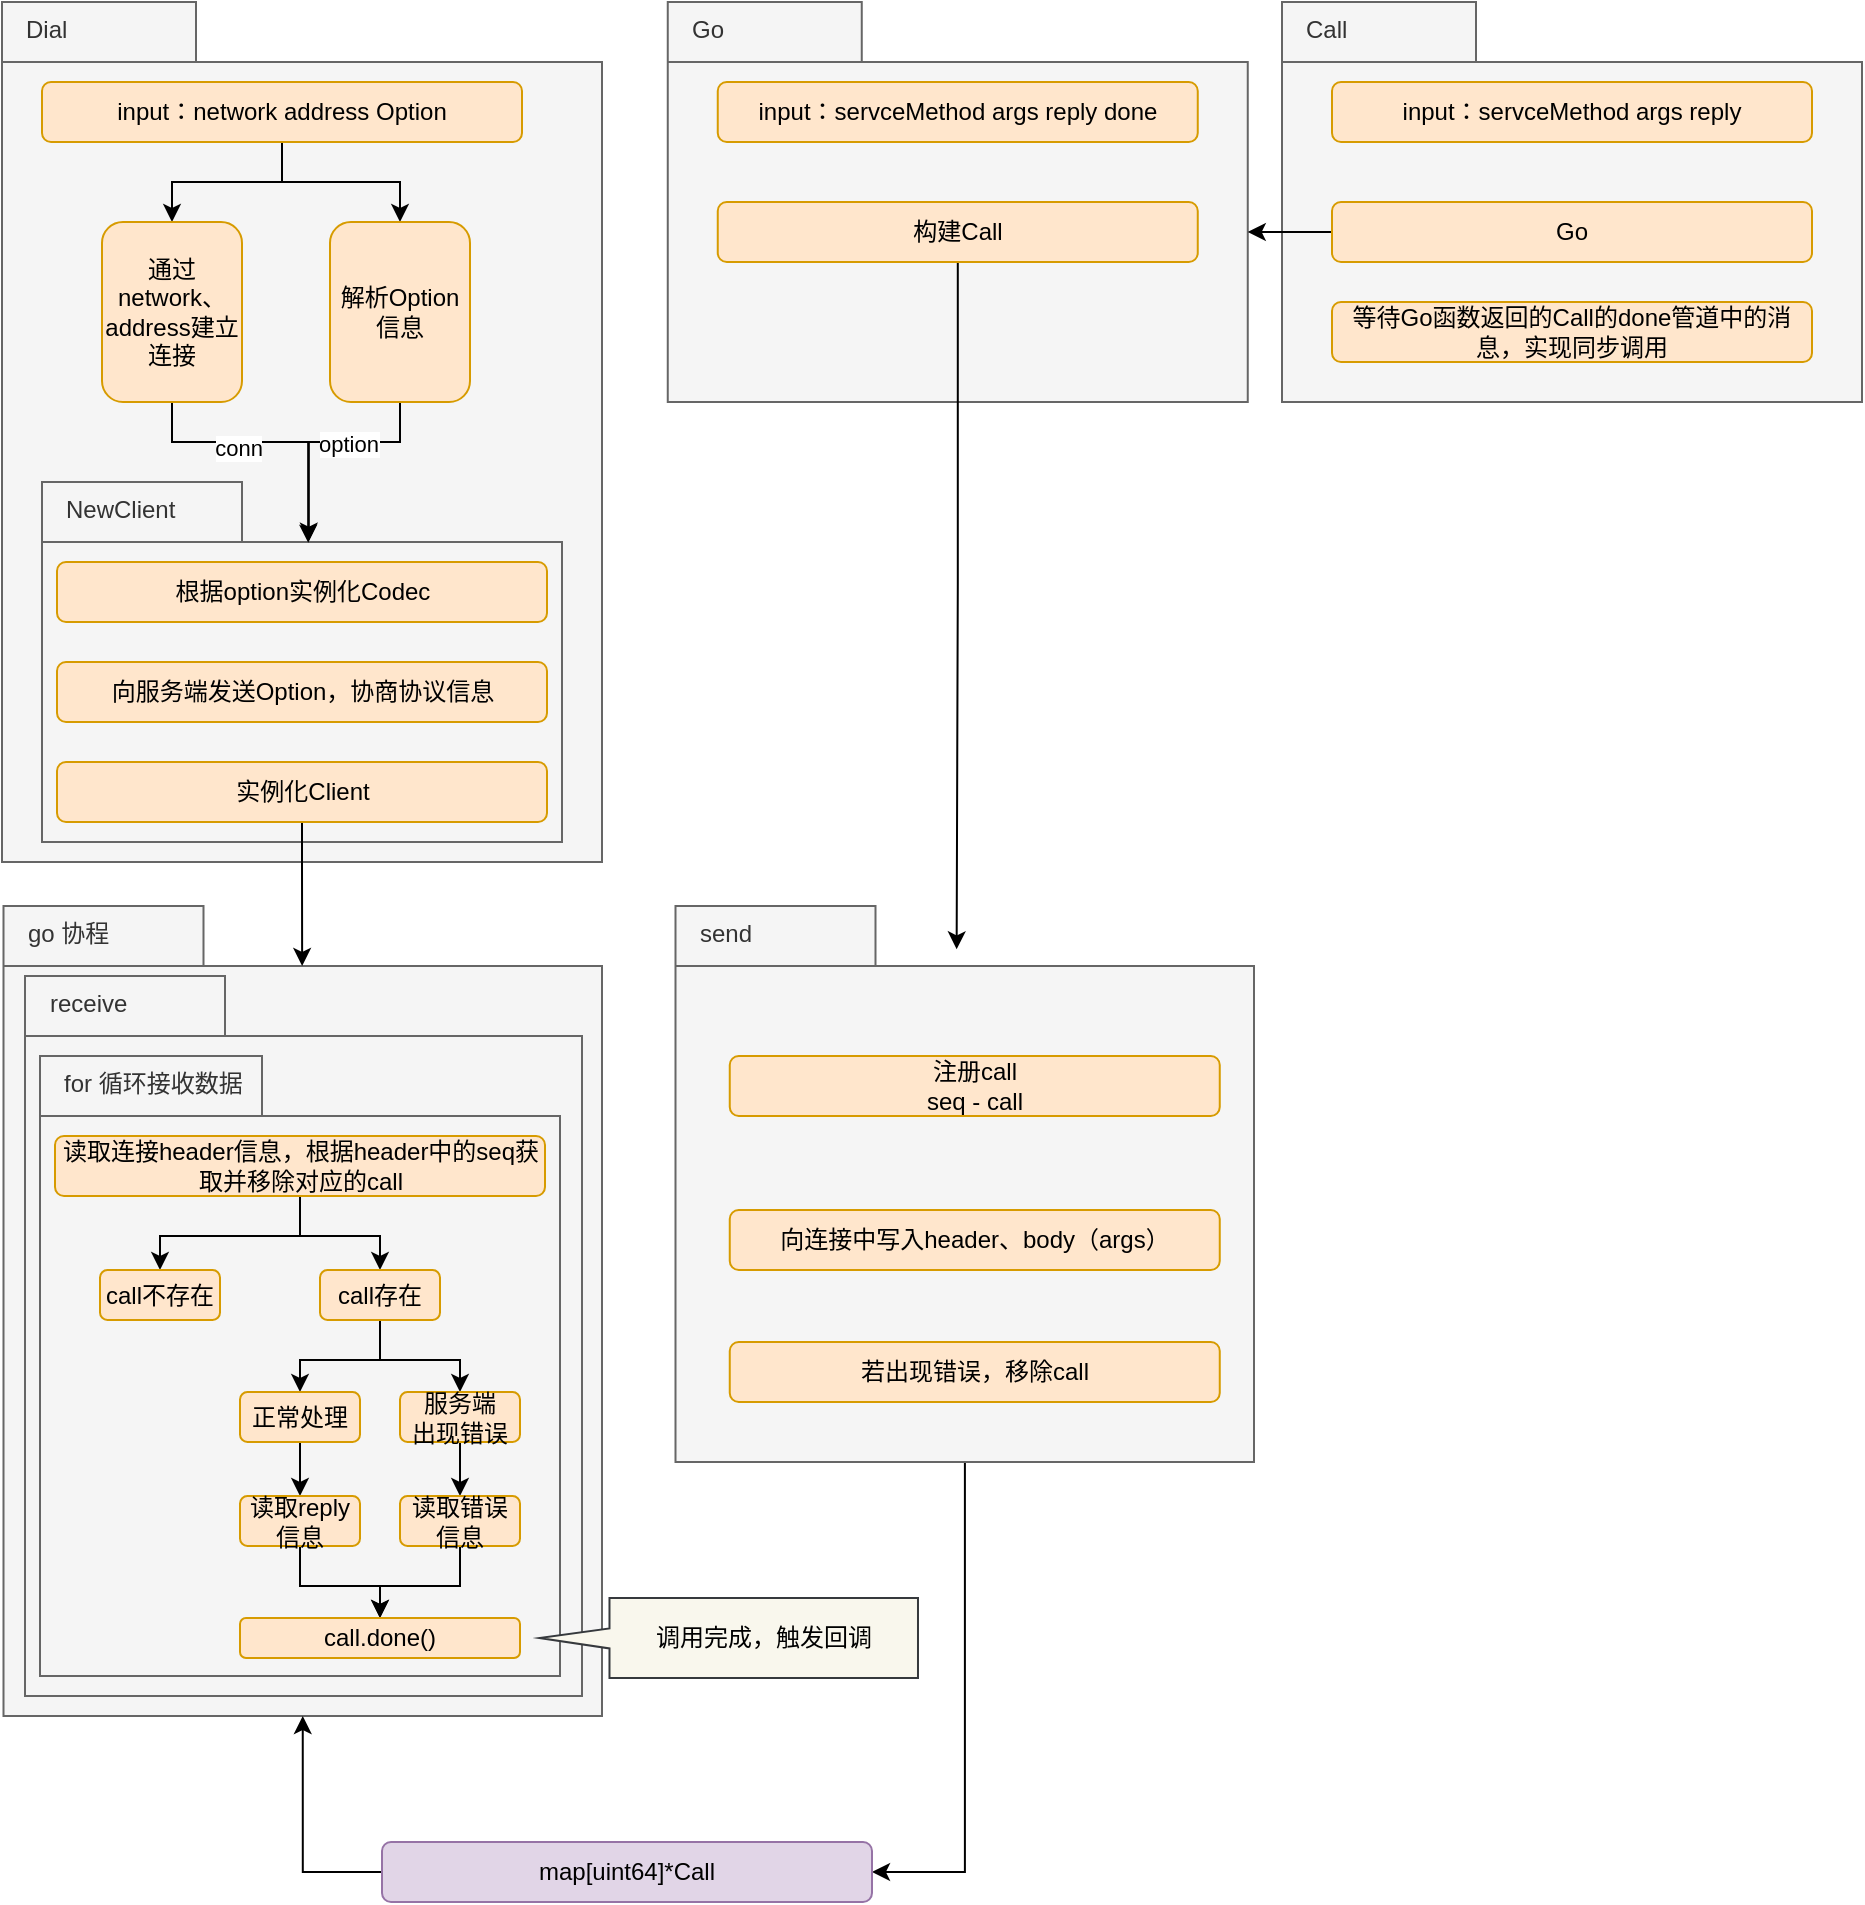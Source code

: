 <mxfile version="20.3.0" type="device"><diagram id="nw60BPX1eLSMkhEuZZXY" name="第 1 页"><mxGraphModel dx="1234" dy="816" grid="1" gridSize="10" guides="1" tooltips="1" connect="1" arrows="1" fold="1" page="1" pageScale="1" pageWidth="827" pageHeight="1169" math="0" shadow="0"><root><mxCell id="0"/><mxCell id="1" parent="0"/><mxCell id="bwinKlc9O4XNr5I7LouJ-18" value="go 协程" style="shape=folder;html=1;tabWidth=100;tabHeight=30;tabPosition=left;align=left;verticalAlign=top;spacingLeft=10;whiteSpace=wrap;fillColor=#f5f5f5;fontColor=#333333;strokeColor=#666666;" vertex="1" parent="1"><mxGeometry x="80.75" y="542" width="299.25" height="405" as="geometry"/></mxCell><mxCell id="bwinKlc9O4XNr5I7LouJ-36" value="receive" style="shape=folder;html=1;tabWidth=100;tabHeight=30;tabPosition=left;align=left;verticalAlign=top;spacingLeft=10;whiteSpace=wrap;fillColor=#f5f5f5;fontColor=#333333;strokeColor=#666666;" vertex="1" parent="1"><mxGeometry x="91.5" y="577" width="278.5" height="360" as="geometry"/></mxCell><mxCell id="bwinKlc9O4XNr5I7LouJ-1" value="Dial" style="shape=folder;html=1;tabWidth=97;tabHeight=30;tabPosition=left;align=left;verticalAlign=top;spacingLeft=10;whiteSpace=wrap;fillColor=#f5f5f5;fontColor=#333333;strokeColor=#666666;" vertex="1" parent="1"><mxGeometry x="80" y="90" width="300" height="430" as="geometry"/></mxCell><mxCell id="bwinKlc9O4XNr5I7LouJ-8" style="edgeStyle=orthogonalEdgeStyle;rounded=0;orthogonalLoop=1;jettySize=auto;html=1;" edge="1" parent="1" source="bwinKlc9O4XNr5I7LouJ-2" target="bwinKlc9O4XNr5I7LouJ-6"><mxGeometry relative="1" as="geometry"/></mxCell><mxCell id="bwinKlc9O4XNr5I7LouJ-9" style="edgeStyle=orthogonalEdgeStyle;rounded=0;orthogonalLoop=1;jettySize=auto;html=1;" edge="1" parent="1" source="bwinKlc9O4XNr5I7LouJ-2" target="bwinKlc9O4XNr5I7LouJ-7"><mxGeometry relative="1" as="geometry"/></mxCell><mxCell id="bwinKlc9O4XNr5I7LouJ-2" value="input：network address Option" style="rounded=1;whiteSpace=wrap;html=1;fillColor=#ffe6cc;strokeColor=#d79b00;" vertex="1" parent="1"><mxGeometry x="100" y="130" width="240" height="30" as="geometry"/></mxCell><mxCell id="bwinKlc9O4XNr5I7LouJ-3" value="Call" style="shape=folder;html=1;tabWidth=97;tabHeight=30;tabPosition=left;align=left;verticalAlign=top;spacingLeft=10;whiteSpace=wrap;fillColor=#f5f5f5;fontColor=#333333;strokeColor=#666666;" vertex="1" parent="1"><mxGeometry x="720" y="90" width="290" height="200" as="geometry"/></mxCell><mxCell id="bwinKlc9O4XNr5I7LouJ-4" value="Go" style="shape=folder;html=1;tabWidth=97;tabHeight=30;tabPosition=left;align=left;verticalAlign=top;spacingLeft=10;whiteSpace=wrap;fillColor=#f5f5f5;fontColor=#333333;strokeColor=#666666;" vertex="1" parent="1"><mxGeometry x="412.88" y="90" width="290" height="200" as="geometry"/></mxCell><mxCell id="bwinKlc9O4XNr5I7LouJ-5" value="NewClient" style="shape=folder;html=1;tabWidth=100;tabHeight=30;tabPosition=left;align=left;verticalAlign=top;spacingLeft=10;whiteSpace=wrap;fillColor=#f5f5f5;fontColor=#333333;strokeColor=#666666;" vertex="1" parent="1"><mxGeometry x="100" y="330" width="260" height="180" as="geometry"/></mxCell><mxCell id="bwinKlc9O4XNr5I7LouJ-11" style="edgeStyle=orthogonalEdgeStyle;rounded=0;orthogonalLoop=1;jettySize=auto;html=1;entryX=0.513;entryY=0.163;entryDx=0;entryDy=0;entryPerimeter=0;" edge="1" parent="1" source="bwinKlc9O4XNr5I7LouJ-6" target="bwinKlc9O4XNr5I7LouJ-5"><mxGeometry relative="1" as="geometry"/></mxCell><mxCell id="bwinKlc9O4XNr5I7LouJ-13" value="conn" style="edgeLabel;html=1;align=center;verticalAlign=middle;resizable=0;points=[];" vertex="1" connectable="0" parent="bwinKlc9O4XNr5I7LouJ-11"><mxGeometry x="-0.229" y="-2" relative="1" as="geometry"><mxPoint y="1" as="offset"/></mxGeometry></mxCell><mxCell id="bwinKlc9O4XNr5I7LouJ-6" value="通过network、address建立连接" style="rounded=1;whiteSpace=wrap;html=1;fillColor=#ffe6cc;strokeColor=#d79b00;" vertex="1" parent="1"><mxGeometry x="130" y="200" width="70" height="90" as="geometry"/></mxCell><mxCell id="bwinKlc9O4XNr5I7LouJ-12" style="edgeStyle=orthogonalEdgeStyle;rounded=0;orthogonalLoop=1;jettySize=auto;html=1;entryX=0.512;entryY=0.169;entryDx=0;entryDy=0;entryPerimeter=0;" edge="1" parent="1" source="bwinKlc9O4XNr5I7LouJ-7" target="bwinKlc9O4XNr5I7LouJ-5"><mxGeometry relative="1" as="geometry"/></mxCell><mxCell id="bwinKlc9O4XNr5I7LouJ-14" value="option" style="edgeLabel;html=1;align=center;verticalAlign=middle;resizable=0;points=[];" vertex="1" connectable="0" parent="bwinKlc9O4XNr5I7LouJ-12"><mxGeometry x="-0.213" y="1" relative="1" as="geometry"><mxPoint as="offset"/></mxGeometry></mxCell><mxCell id="bwinKlc9O4XNr5I7LouJ-7" value="解析Option信息" style="rounded=1;whiteSpace=wrap;html=1;fillColor=#ffe6cc;strokeColor=#d79b00;" vertex="1" parent="1"><mxGeometry x="244" y="200" width="70" height="90" as="geometry"/></mxCell><mxCell id="bwinKlc9O4XNr5I7LouJ-15" value="根据option实例化Codec" style="rounded=1;whiteSpace=wrap;html=1;fillColor=#ffe6cc;strokeColor=#d79b00;" vertex="1" parent="1"><mxGeometry x="107.5" y="370" width="245" height="30" as="geometry"/></mxCell><mxCell id="bwinKlc9O4XNr5I7LouJ-16" value="向服务端发送Option，协商协议信息" style="rounded=1;whiteSpace=wrap;html=1;fillColor=#ffe6cc;strokeColor=#d79b00;" vertex="1" parent="1"><mxGeometry x="107.5" y="420" width="245" height="30" as="geometry"/></mxCell><mxCell id="bwinKlc9O4XNr5I7LouJ-37" style="edgeStyle=orthogonalEdgeStyle;rounded=0;orthogonalLoop=1;jettySize=auto;html=1;entryX=0.499;entryY=0.074;entryDx=0;entryDy=0;entryPerimeter=0;fontColor=#000000;" edge="1" parent="1" source="bwinKlc9O4XNr5I7LouJ-17" target="bwinKlc9O4XNr5I7LouJ-18"><mxGeometry relative="1" as="geometry"/></mxCell><mxCell id="bwinKlc9O4XNr5I7LouJ-17" value="实例化Client" style="rounded=1;whiteSpace=wrap;html=1;fillColor=#ffe6cc;strokeColor=#d79b00;" vertex="1" parent="1"><mxGeometry x="107.5" y="470" width="245" height="30" as="geometry"/></mxCell><mxCell id="bwinKlc9O4XNr5I7LouJ-19" value="for 循环接收数据" style="shape=folder;html=1;tabWidth=111;tabHeight=30;tabPosition=left;align=left;verticalAlign=top;spacingLeft=10;whiteSpace=wrap;fillColor=#f5f5f5;fontColor=#333333;strokeColor=#666666;" vertex="1" parent="1"><mxGeometry x="99" y="617" width="260" height="310" as="geometry"/></mxCell><mxCell id="bwinKlc9O4XNr5I7LouJ-25" style="edgeStyle=orthogonalEdgeStyle;rounded=0;orthogonalLoop=1;jettySize=auto;html=1;fontColor=#000000;" edge="1" parent="1" source="bwinKlc9O4XNr5I7LouJ-20" target="bwinKlc9O4XNr5I7LouJ-21"><mxGeometry relative="1" as="geometry"/></mxCell><mxCell id="bwinKlc9O4XNr5I7LouJ-26" style="edgeStyle=orthogonalEdgeStyle;rounded=0;orthogonalLoop=1;jettySize=auto;html=1;entryX=0.5;entryY=0;entryDx=0;entryDy=0;fontColor=#000000;" edge="1" parent="1" source="bwinKlc9O4XNr5I7LouJ-20" target="bwinKlc9O4XNr5I7LouJ-22"><mxGeometry relative="1" as="geometry"/></mxCell><mxCell id="bwinKlc9O4XNr5I7LouJ-20" value="读取连接header信息，根据header中的seq获取并移除对应的call" style="rounded=1;whiteSpace=wrap;html=1;fillColor=#ffe6cc;strokeColor=#d79b00;" vertex="1" parent="1"><mxGeometry x="106.5" y="657" width="245" height="30" as="geometry"/></mxCell><mxCell id="bwinKlc9O4XNr5I7LouJ-21" value="call不存在" style="rounded=1;whiteSpace=wrap;html=1;fillColor=#ffe6cc;strokeColor=#d79b00;" vertex="1" parent="1"><mxGeometry x="129" y="724" width="60" height="25" as="geometry"/></mxCell><mxCell id="bwinKlc9O4XNr5I7LouJ-27" style="edgeStyle=orthogonalEdgeStyle;rounded=0;orthogonalLoop=1;jettySize=auto;html=1;entryX=0.5;entryY=0;entryDx=0;entryDy=0;fontColor=#000000;" edge="1" parent="1" source="bwinKlc9O4XNr5I7LouJ-22" target="bwinKlc9O4XNr5I7LouJ-24"><mxGeometry relative="1" as="geometry"/></mxCell><mxCell id="bwinKlc9O4XNr5I7LouJ-28" style="edgeStyle=orthogonalEdgeStyle;rounded=0;orthogonalLoop=1;jettySize=auto;html=1;entryX=0.5;entryY=0;entryDx=0;entryDy=0;fontColor=#000000;" edge="1" parent="1" source="bwinKlc9O4XNr5I7LouJ-22" target="bwinKlc9O4XNr5I7LouJ-23"><mxGeometry relative="1" as="geometry"/></mxCell><mxCell id="bwinKlc9O4XNr5I7LouJ-22" value="call存在" style="rounded=1;whiteSpace=wrap;html=1;fillColor=#ffe6cc;strokeColor=#d79b00;" vertex="1" parent="1"><mxGeometry x="239" y="724" width="60" height="25" as="geometry"/></mxCell><mxCell id="bwinKlc9O4XNr5I7LouJ-32" value="" style="edgeStyle=orthogonalEdgeStyle;rounded=0;orthogonalLoop=1;jettySize=auto;html=1;fontColor=#000000;" edge="1" parent="1" source="bwinKlc9O4XNr5I7LouJ-23" target="bwinKlc9O4XNr5I7LouJ-30"><mxGeometry relative="1" as="geometry"/></mxCell><mxCell id="bwinKlc9O4XNr5I7LouJ-23" value="服务端&lt;br&gt;出现错误" style="rounded=1;whiteSpace=wrap;html=1;fillColor=#ffe6cc;strokeColor=#d79b00;" vertex="1" parent="1"><mxGeometry x="279" y="785" width="60" height="25" as="geometry"/></mxCell><mxCell id="bwinKlc9O4XNr5I7LouJ-31" value="" style="edgeStyle=orthogonalEdgeStyle;rounded=0;orthogonalLoop=1;jettySize=auto;html=1;fontColor=#000000;" edge="1" parent="1" source="bwinKlc9O4XNr5I7LouJ-24" target="bwinKlc9O4XNr5I7LouJ-29"><mxGeometry relative="1" as="geometry"/></mxCell><mxCell id="bwinKlc9O4XNr5I7LouJ-24" value="正常处理" style="rounded=1;whiteSpace=wrap;html=1;fillColor=#ffe6cc;strokeColor=#d79b00;" vertex="1" parent="1"><mxGeometry x="199" y="785" width="60" height="25" as="geometry"/></mxCell><mxCell id="bwinKlc9O4XNr5I7LouJ-34" style="edgeStyle=orthogonalEdgeStyle;rounded=0;orthogonalLoop=1;jettySize=auto;html=1;fontColor=#000000;" edge="1" parent="1" source="bwinKlc9O4XNr5I7LouJ-29" target="bwinKlc9O4XNr5I7LouJ-33"><mxGeometry relative="1" as="geometry"/></mxCell><mxCell id="bwinKlc9O4XNr5I7LouJ-29" value="读取reply信息" style="rounded=1;whiteSpace=wrap;html=1;fillColor=#ffe6cc;strokeColor=#d79b00;" vertex="1" parent="1"><mxGeometry x="199" y="837" width="60" height="25" as="geometry"/></mxCell><mxCell id="bwinKlc9O4XNr5I7LouJ-35" style="edgeStyle=orthogonalEdgeStyle;rounded=0;orthogonalLoop=1;jettySize=auto;html=1;entryX=0.5;entryY=0;entryDx=0;entryDy=0;fontColor=#000000;" edge="1" parent="1" source="bwinKlc9O4XNr5I7LouJ-30" target="bwinKlc9O4XNr5I7LouJ-33"><mxGeometry relative="1" as="geometry"/></mxCell><mxCell id="bwinKlc9O4XNr5I7LouJ-30" value="读取错误信息" style="rounded=1;whiteSpace=wrap;html=1;fillColor=#ffe6cc;strokeColor=#d79b00;" vertex="1" parent="1"><mxGeometry x="279" y="837" width="60" height="25" as="geometry"/></mxCell><mxCell id="bwinKlc9O4XNr5I7LouJ-33" value="call.done()" style="rounded=1;whiteSpace=wrap;html=1;fillColor=#ffe6cc;strokeColor=#d79b00;" vertex="1" parent="1"><mxGeometry x="199" y="898" width="140" height="20" as="geometry"/></mxCell><mxCell id="bwinKlc9O4XNr5I7LouJ-45" style="edgeStyle=orthogonalEdgeStyle;rounded=0;orthogonalLoop=1;jettySize=auto;html=1;entryX=1;entryY=0.5;entryDx=0;entryDy=0;fontColor=#000000;" edge="1" parent="1" source="bwinKlc9O4XNr5I7LouJ-38" target="bwinKlc9O4XNr5I7LouJ-39"><mxGeometry relative="1" as="geometry"/></mxCell><mxCell id="bwinKlc9O4XNr5I7LouJ-38" value="send" style="shape=folder;html=1;tabWidth=100;tabHeight=30;tabPosition=left;align=left;verticalAlign=top;spacingLeft=10;whiteSpace=wrap;fillColor=#f5f5f5;fontColor=#333333;strokeColor=#666666;" vertex="1" parent="1"><mxGeometry x="416.75" y="542" width="289.25" height="278" as="geometry"/></mxCell><mxCell id="bwinKlc9O4XNr5I7LouJ-46" style="edgeStyle=orthogonalEdgeStyle;rounded=0;orthogonalLoop=1;jettySize=auto;html=1;entryX=0.5;entryY=1;entryDx=0;entryDy=0;entryPerimeter=0;fontColor=#000000;exitX=0;exitY=0.5;exitDx=0;exitDy=0;" edge="1" parent="1" source="bwinKlc9O4XNr5I7LouJ-39" target="bwinKlc9O4XNr5I7LouJ-18"><mxGeometry relative="1" as="geometry"/></mxCell><mxCell id="bwinKlc9O4XNr5I7LouJ-39" value="map[uint64]*Call" style="rounded=1;whiteSpace=wrap;html=1;fillColor=#e1d5e7;strokeColor=#9673a6;" vertex="1" parent="1"><mxGeometry x="270" y="1010" width="245" height="30" as="geometry"/></mxCell><mxCell id="bwinKlc9O4XNr5I7LouJ-41" value="注册call&lt;br&gt;seq - call" style="rounded=1;whiteSpace=wrap;html=1;fillColor=#ffe6cc;strokeColor=#d79b00;" vertex="1" parent="1"><mxGeometry x="443.88" y="617" width="245" height="30" as="geometry"/></mxCell><mxCell id="bwinKlc9O4XNr5I7LouJ-42" value="向连接中写入header、body（args）" style="rounded=1;whiteSpace=wrap;html=1;fillColor=#ffe6cc;strokeColor=#d79b00;" vertex="1" parent="1"><mxGeometry x="443.88" y="694" width="245" height="30" as="geometry"/></mxCell><mxCell id="bwinKlc9O4XNr5I7LouJ-43" value="若出现错误，移除call" style="rounded=1;whiteSpace=wrap;html=1;fillColor=#ffe6cc;strokeColor=#d79b00;" vertex="1" parent="1"><mxGeometry x="443.88" y="760" width="245" height="30" as="geometry"/></mxCell><mxCell id="bwinKlc9O4XNr5I7LouJ-47" value="input：servceMethod args reply done" style="rounded=1;whiteSpace=wrap;html=1;fillColor=#ffe6cc;strokeColor=#d79b00;" vertex="1" parent="1"><mxGeometry x="437.88" y="130" width="240" height="30" as="geometry"/></mxCell><mxCell id="bwinKlc9O4XNr5I7LouJ-49" style="edgeStyle=orthogonalEdgeStyle;rounded=0;orthogonalLoop=1;jettySize=auto;html=1;entryX=0.486;entryY=0.078;entryDx=0;entryDy=0;entryPerimeter=0;fontColor=#000000;" edge="1" parent="1" source="bwinKlc9O4XNr5I7LouJ-48" target="bwinKlc9O4XNr5I7LouJ-38"><mxGeometry relative="1" as="geometry"/></mxCell><mxCell id="bwinKlc9O4XNr5I7LouJ-48" value="构建Call" style="rounded=1;whiteSpace=wrap;html=1;fillColor=#ffe6cc;strokeColor=#d79b00;" vertex="1" parent="1"><mxGeometry x="437.88" y="190" width="240" height="30" as="geometry"/></mxCell><mxCell id="bwinKlc9O4XNr5I7LouJ-50" value="调用完成，触发回调" style="shape=callout;whiteSpace=wrap;html=1;perimeter=calloutPerimeter;rotation=90;base=10;size=35;position=0.38;fillColor=#f9f7ed;strokeColor=#36393d;verticalAlign=middle;align=center;horizontal=0;" vertex="1" parent="1"><mxGeometry x="423.37" y="813.37" width="40" height="189.25" as="geometry"/></mxCell><mxCell id="bwinKlc9O4XNr5I7LouJ-51" value="input：servceMethod args reply" style="rounded=1;whiteSpace=wrap;html=1;fillColor=#ffe6cc;strokeColor=#d79b00;" vertex="1" parent="1"><mxGeometry x="745" y="130" width="240" height="30" as="geometry"/></mxCell><mxCell id="bwinKlc9O4XNr5I7LouJ-54" style="edgeStyle=orthogonalEdgeStyle;rounded=0;orthogonalLoop=1;jettySize=auto;html=1;entryX=0;entryY=0;entryDx=290;entryDy=115;entryPerimeter=0;fontColor=#000000;" edge="1" parent="1" source="bwinKlc9O4XNr5I7LouJ-52" target="bwinKlc9O4XNr5I7LouJ-4"><mxGeometry relative="1" as="geometry"/></mxCell><mxCell id="bwinKlc9O4XNr5I7LouJ-52" value="Go" style="rounded=1;whiteSpace=wrap;html=1;fillColor=#ffe6cc;strokeColor=#d79b00;" vertex="1" parent="1"><mxGeometry x="745" y="190" width="240" height="30" as="geometry"/></mxCell><mxCell id="bwinKlc9O4XNr5I7LouJ-53" value="等待Go函数返回的Call的done管道中的消息，实现同步调用" style="rounded=1;whiteSpace=wrap;html=1;fillColor=#ffe6cc;strokeColor=#d79b00;" vertex="1" parent="1"><mxGeometry x="745" y="240" width="240" height="30" as="geometry"/></mxCell></root></mxGraphModel></diagram></mxfile>